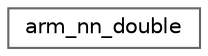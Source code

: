 digraph "Graphical Class Hierarchy"
{
 // LATEX_PDF_SIZE
  bgcolor="transparent";
  edge [fontname=Helvetica,fontsize=10,labelfontname=Helvetica,labelfontsize=10];
  node [fontname=Helvetica,fontsize=10,shape=box,height=0.2,width=0.4];
  rankdir="LR";
  Node0 [id="Node000000",label="arm_nn_double",height=0.2,width=0.4,color="grey40", fillcolor="white", style="filled",URL="$structarm__nn__double.html",tooltip="Union for data type long long."];
}
